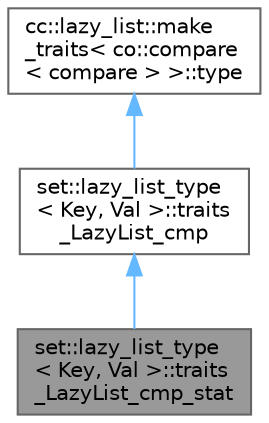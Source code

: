 digraph "set::lazy_list_type&lt; Key, Val &gt;::traits_LazyList_cmp_stat"
{
 // LATEX_PDF_SIZE
  bgcolor="transparent";
  edge [fontname=Helvetica,fontsize=10,labelfontname=Helvetica,labelfontsize=10];
  node [fontname=Helvetica,fontsize=10,shape=box,height=0.2,width=0.4];
  Node1 [id="Node000001",label="set::lazy_list_type\l\< Key, Val \>::traits\l_LazyList_cmp_stat",height=0.2,width=0.4,color="gray40", fillcolor="grey60", style="filled", fontcolor="black",tooltip=" "];
  Node2 -> Node1 [id="edge1_Node000001_Node000002",dir="back",color="steelblue1",style="solid",tooltip=" "];
  Node2 [id="Node000002",label="set::lazy_list_type\l\< Key, Val \>::traits\l_LazyList_cmp",height=0.2,width=0.4,color="gray40", fillcolor="white", style="filled",URL="$structset_1_1lazy__list__type_1_1traits___lazy_list__cmp.html",tooltip=" "];
  Node3 -> Node2 [id="edge2_Node000002_Node000003",dir="back",color="steelblue1",style="solid",tooltip=" "];
  Node3 [id="Node000003",label="cc::lazy_list::make\l_traits\< co::compare\l\< compare \> \>::type",height=0.2,width=0.4,color="gray40", fillcolor="white", style="filled",tooltip=" "];
}
